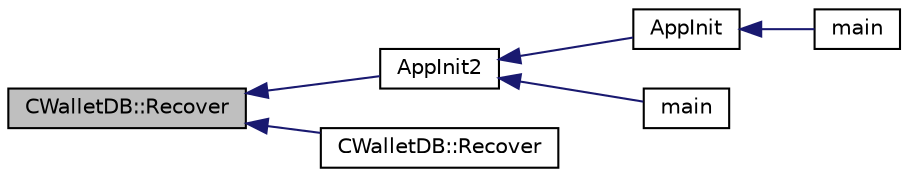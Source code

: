 digraph "CWalletDB::Recover"
{
  edge [fontname="Helvetica",fontsize="10",labelfontname="Helvetica",labelfontsize="10"];
  node [fontname="Helvetica",fontsize="10",shape=record];
  rankdir="LR";
  Node677 [label="CWalletDB::Recover",height=0.2,width=0.4,color="black", fillcolor="grey75", style="filled", fontcolor="black"];
  Node677 -> Node678 [dir="back",color="midnightblue",fontsize="10",style="solid",fontname="Helvetica"];
  Node678 [label="AppInit2",height=0.2,width=0.4,color="black", fillcolor="white", style="filled",URL="$d8/dc0/init_8h.html#a1a4c1bfbf6ba1db77e988b89b9cadfd3",tooltip="Initialize ion. "];
  Node678 -> Node679 [dir="back",color="midnightblue",fontsize="10",style="solid",fontname="Helvetica"];
  Node679 [label="AppInit",height=0.2,width=0.4,color="black", fillcolor="white", style="filled",URL="$d4/d35/iond_8cpp.html#ac59316b767e6984e1285f0531275286b"];
  Node679 -> Node680 [dir="back",color="midnightblue",fontsize="10",style="solid",fontname="Helvetica"];
  Node680 [label="main",height=0.2,width=0.4,color="black", fillcolor="white", style="filled",URL="$d4/d35/iond_8cpp.html#a0ddf1224851353fc92bfbff6f499fa97"];
  Node678 -> Node681 [dir="back",color="midnightblue",fontsize="10",style="solid",fontname="Helvetica"];
  Node681 [label="main",height=0.2,width=0.4,color="black", fillcolor="white", style="filled",URL="$d5/d2d/ion_8cpp.html#a0ddf1224851353fc92bfbff6f499fa97"];
  Node677 -> Node682 [dir="back",color="midnightblue",fontsize="10",style="solid",fontname="Helvetica"];
  Node682 [label="CWalletDB::Recover",height=0.2,width=0.4,color="black", fillcolor="white", style="filled",URL="$d4/d90/class_c_wallet_d_b.html#a44388f1c3ee63191dcb78b1001e9390c"];
}
